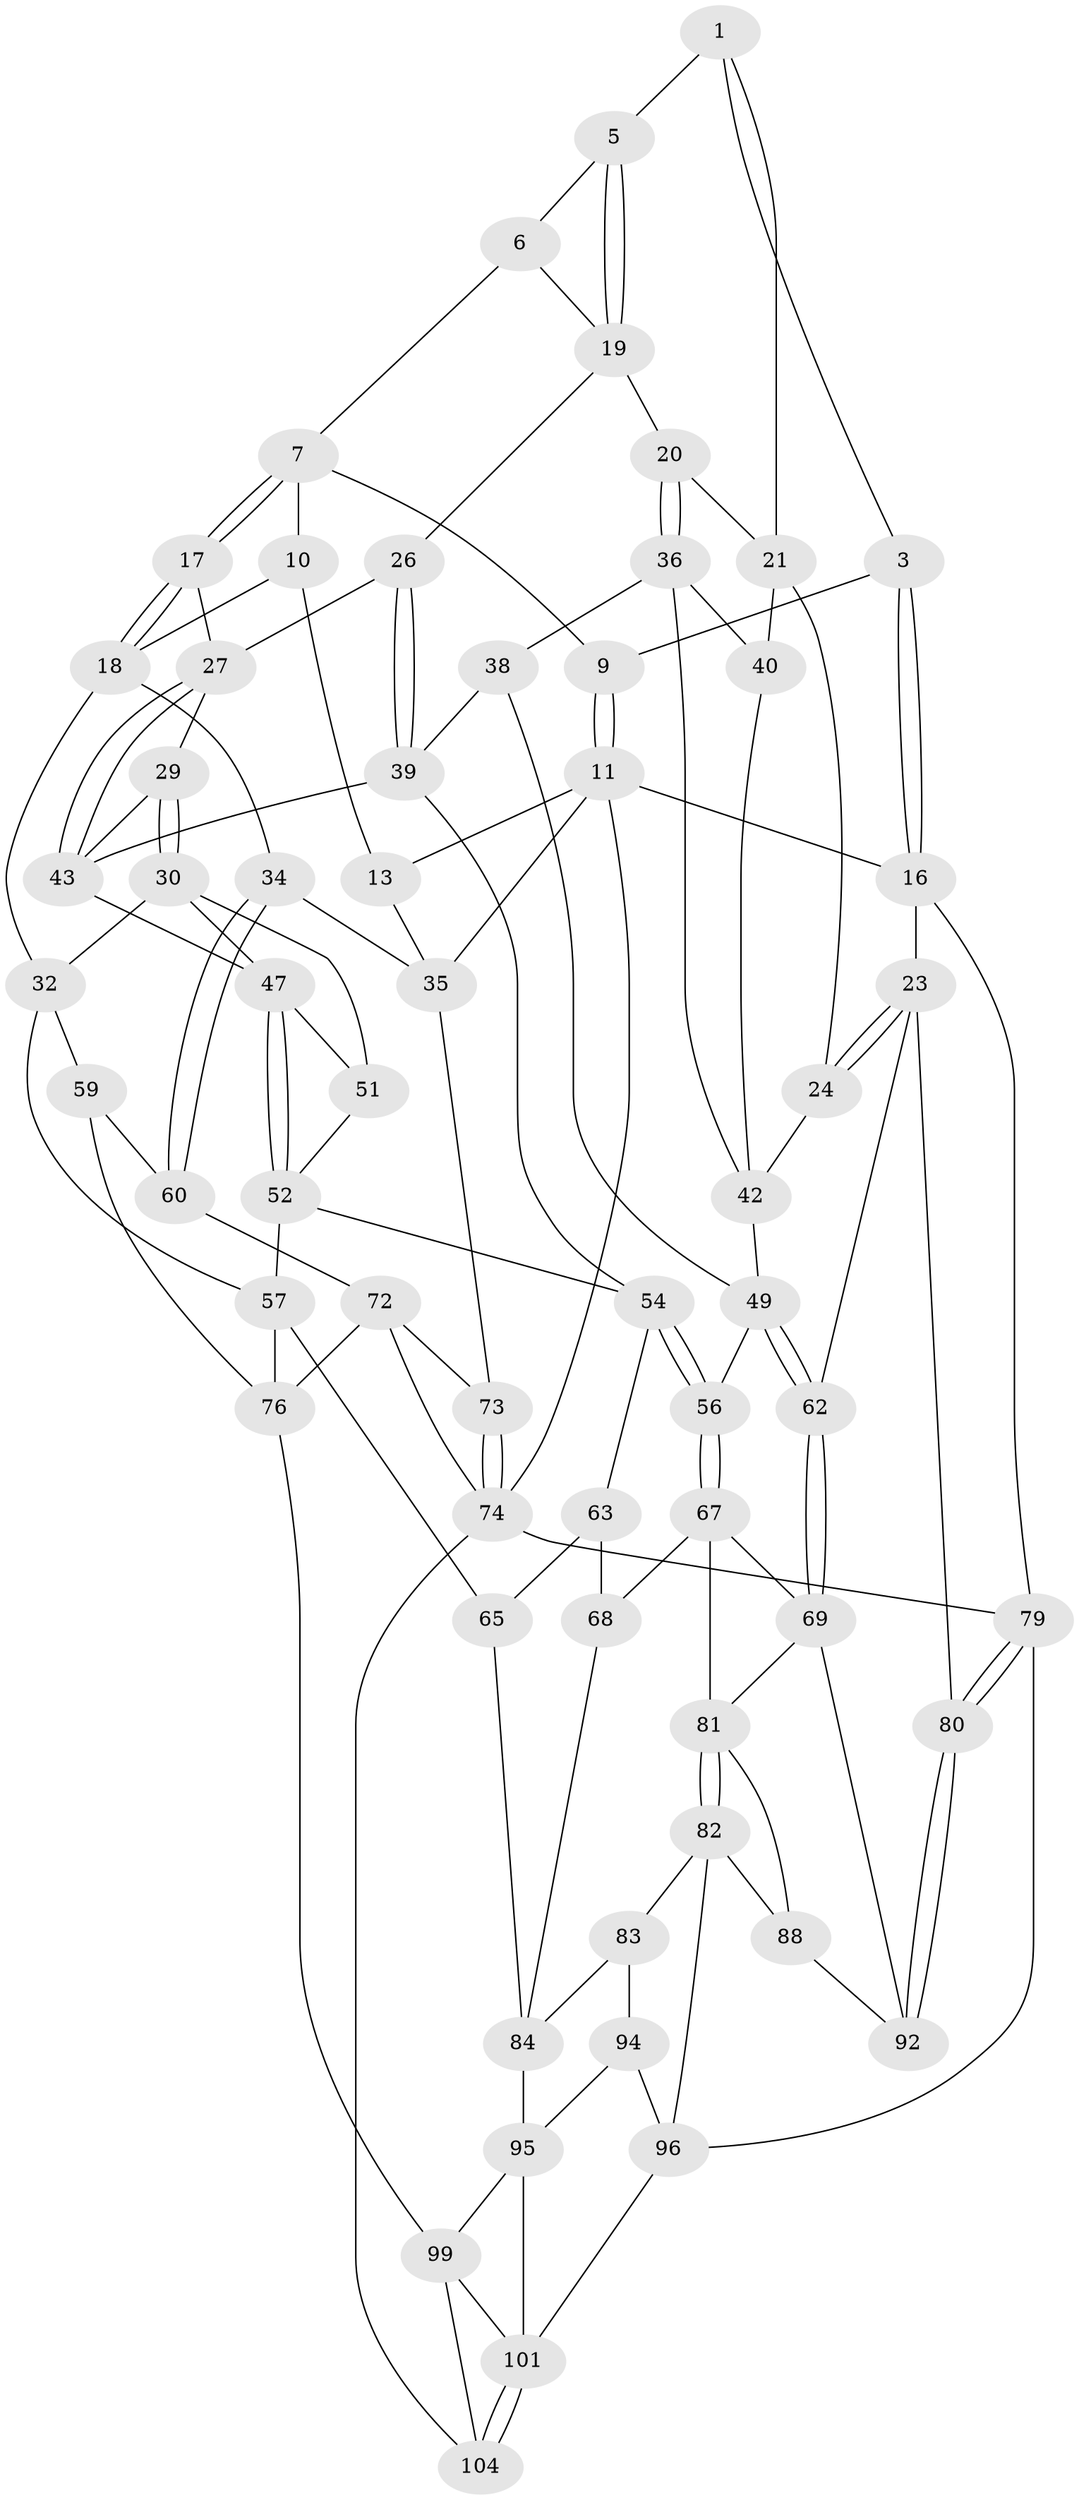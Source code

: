 // Generated by graph-tools (version 1.1) at 2025/24/03/03/25 07:24:39]
// undirected, 63 vertices, 133 edges
graph export_dot {
graph [start="1"]
  node [color=gray90,style=filled];
  1 [pos="+0.63425442643582+0",super="+2"];
  3 [pos="+1+0",super="+4"];
  5 [pos="+0.6494914976398886+0.08993624840263957"];
  6 [pos="+0.46034660484652634+0.10169241754327207"];
  7 [pos="+0.3863099845290749+0.07499638238859176",super="+8"];
  9 [pos="+0.36282450518490633+0"];
  10 [pos="+0.12526384901048113+0.06661141399878863",super="+14"];
  11 [pos="+0+0",super="+12"];
  13 [pos="+0.10580442890620403+0.07115818235648293",super="+15"];
  16 [pos="+1+0"];
  17 [pos="+0.38628311337030746+0.0750856192803625"];
  18 [pos="+0.21287792230541577+0.20391119745928288",super="+33"];
  19 [pos="+0.703315412811236+0.1742475334660962",super="+22"];
  20 [pos="+0.748064517039434+0.17241618961272728"];
  21 [pos="+0.8170910257451839+0.1338206170662093",super="+25"];
  23 [pos="+1+0.37163752826401086",super="+61"];
  24 [pos="+1+0.3425364051054056"];
  26 [pos="+0.6253475876050011+0.251534349191652"];
  27 [pos="+0.5761138192702959+0.27810193338269135",super="+28"];
  29 [pos="+0.3985522631091203+0.2627916337292915"];
  30 [pos="+0.39321388669474017+0.2828402669788993",super="+31"];
  32 [pos="+0.2946746688871085+0.3779359549589193",super="+58"];
  34 [pos="+0.03598954134480465+0.3856661699775772"];
  35 [pos="+0+0.31141662006529536",super="+41"];
  36 [pos="+0.7680612962014971+0.26180302586823656",super="+37"];
  38 [pos="+0.740946008382576+0.36890662224470633"];
  39 [pos="+0.6727906010915212+0.34682401353591075",super="+44"];
  40 [pos="+0.877506766829009+0.299177909705335"];
  42 [pos="+0.8216473318874419+0.32706902560317463",super="+46"];
  43 [pos="+0.5638595389431569+0.2925403666215619",super="+45"];
  47 [pos="+0.5158029582336323+0.3573879845753885",super="+48"];
  49 [pos="+0.7869892158244836+0.46594239765764756",super="+50"];
  51 [pos="+0.4529401333691572+0.4129037708507525"];
  52 [pos="+0.49908360387753525+0.44481748096170975",super="+53"];
  54 [pos="+0.6156779146475049+0.4437282534142804",super="+55"];
  56 [pos="+0.7455348873628749+0.5079940662350456"];
  57 [pos="+0.3386667493280848+0.5435975087519348",super="+66"];
  59 [pos="+0.18693953204959748+0.5159301366223337",super="+77"];
  60 [pos="+0.11550001601391305+0.5177909042810815",super="+71"];
  62 [pos="+1+0.5946279819013325"];
  63 [pos="+0.546883449262515+0.5026329297470328",super="+64"];
  65 [pos="+0.419073990002411+0.662109844187964"];
  67 [pos="+0.7367831014265259+0.5776977226775879",super="+70"];
  68 [pos="+0.6166508608420526+0.582002219659954",super="+78"];
  69 [pos="+1+0.6290932093908824",super="+85"];
  72 [pos="+0.033872102717699804+0.6766907338278912",super="+91"];
  73 [pos="+0+0.6838152788740653"];
  74 [pos="+0+1",super="+75"];
  76 [pos="+0.2922526220762263+0.7184475927149266",super="+90"];
  79 [pos="+1+1"];
  80 [pos="+1+1"];
  81 [pos="+0.74727152336237+0.6312755466564324",super="+86"];
  82 [pos="+0.682277426851942+0.7181993113040288",super="+89"];
  83 [pos="+0.6549035457136235+0.7248546119118717",super="+93"];
  84 [pos="+0.6169175616169014+0.7094067194652921",super="+87"];
  88 [pos="+0.8217479063576018+0.8573461803525868"];
  92 [pos="+0.8579778225152994+0.8583749403931581"];
  94 [pos="+0.5339015909819194+0.8415825909310305",super="+97"];
  95 [pos="+0.514089210740594+0.8381830824076619",super="+98"];
  96 [pos="+0.7054550827198988+0.952177583767355",super="+100"];
  99 [pos="+0.28117719768954375+0.8706316806942005",super="+103"];
  101 [pos="+0.5792761053684399+1",super="+102"];
  104 [pos="+0.3115298037323183+1"];
  1 -- 5;
  1 -- 3;
  1 -- 21;
  3 -- 16;
  3 -- 16;
  3 -- 9;
  5 -- 6;
  5 -- 19;
  5 -- 19;
  6 -- 7;
  6 -- 19;
  7 -- 17;
  7 -- 17;
  7 -- 9;
  7 -- 10;
  9 -- 11;
  9 -- 11;
  10 -- 18;
  10 -- 13;
  11 -- 16;
  11 -- 74;
  11 -- 35;
  11 -- 13;
  13 -- 35;
  16 -- 23;
  16 -- 79;
  17 -- 18;
  17 -- 18;
  17 -- 27;
  18 -- 32;
  18 -- 34;
  19 -- 20;
  19 -- 26;
  20 -- 21;
  20 -- 36;
  20 -- 36;
  21 -- 24;
  21 -- 40;
  23 -- 24;
  23 -- 24;
  23 -- 80;
  23 -- 62;
  24 -- 42;
  26 -- 27;
  26 -- 39;
  26 -- 39;
  27 -- 43;
  27 -- 43;
  27 -- 29;
  29 -- 30;
  29 -- 30;
  29 -- 43;
  30 -- 47;
  30 -- 32;
  30 -- 51;
  32 -- 57;
  32 -- 59;
  34 -- 35;
  34 -- 60;
  34 -- 60;
  35 -- 73;
  36 -- 40;
  36 -- 42;
  36 -- 38;
  38 -- 39;
  38 -- 49;
  39 -- 43;
  39 -- 54;
  40 -- 42;
  42 -- 49;
  43 -- 47;
  47 -- 52;
  47 -- 52;
  47 -- 51;
  49 -- 62;
  49 -- 62;
  49 -- 56;
  51 -- 52;
  52 -- 54;
  52 -- 57;
  54 -- 56;
  54 -- 56;
  54 -- 63;
  56 -- 67;
  56 -- 67;
  57 -- 65;
  57 -- 76;
  59 -- 60 [weight=2];
  59 -- 76;
  60 -- 72;
  62 -- 69;
  62 -- 69;
  63 -- 68 [weight=2];
  63 -- 65;
  65 -- 84;
  67 -- 68;
  67 -- 81;
  67 -- 69;
  68 -- 84;
  69 -- 92;
  69 -- 81;
  72 -- 73;
  72 -- 74;
  72 -- 76;
  73 -- 74;
  73 -- 74;
  74 -- 104;
  74 -- 79;
  76 -- 99;
  79 -- 80;
  79 -- 80;
  79 -- 96;
  80 -- 92;
  80 -- 92;
  81 -- 82;
  81 -- 82;
  81 -- 88;
  82 -- 83;
  82 -- 88;
  82 -- 96;
  83 -- 84;
  83 -- 94 [weight=2];
  84 -- 95;
  88 -- 92;
  94 -- 95;
  94 -- 96;
  95 -- 99;
  95 -- 101;
  96 -- 101;
  99 -- 104;
  99 -- 101;
  101 -- 104;
  101 -- 104;
}
